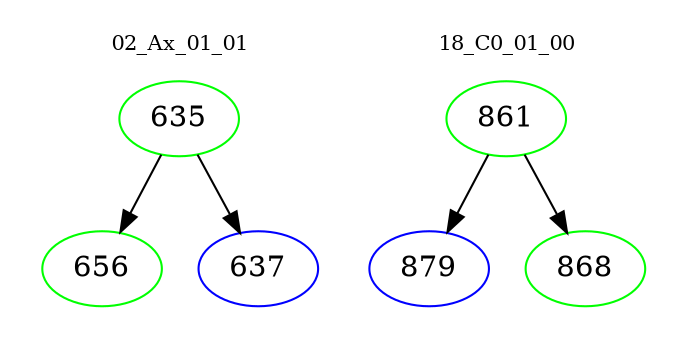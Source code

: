 digraph{
subgraph cluster_0 {
color = white
label = "02_Ax_01_01";
fontsize=10;
T0_635 [label="635", color="green"]
T0_635 -> T0_656 [color="black"]
T0_656 [label="656", color="green"]
T0_635 -> T0_637 [color="black"]
T0_637 [label="637", color="blue"]
}
subgraph cluster_1 {
color = white
label = "18_C0_01_00";
fontsize=10;
T1_861 [label="861", color="green"]
T1_861 -> T1_879 [color="black"]
T1_879 [label="879", color="blue"]
T1_861 -> T1_868 [color="black"]
T1_868 [label="868", color="green"]
}
}

